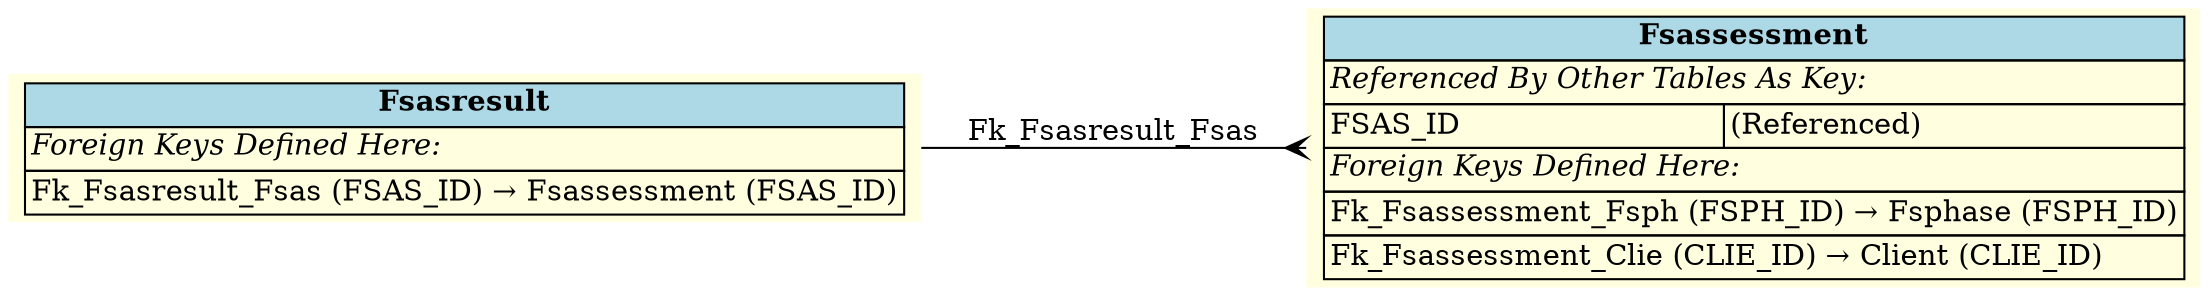 digraph ERD {
  rankdir=LR;
  node [shape=plaintext, style=filled, fillcolor=lightyellow];
  edge [arrowhead=crow, arrowtail=none, dir=both, labelfontsize=10];

  "Fsasresult" [
    label=<
    <TABLE BORDER="0" CELLBORDER="1" CELLSPACING="0" BGCOLOR="lightyellow">
      <TR><TD COLSPAN="2" BGCOLOR="lightblue"><B>Fsasresult</B></TD></TR>
      <TR><TD COLSPAN="2" ALIGN="LEFT"><I>Foreign Keys Defined Here:</I></TD></TR>
      <TR><TD ALIGN="LEFT" COLSPAN="2">Fk_Fsasresult_Fsas (FSAS_ID) &rarr; Fsassessment (FSAS_ID)</TD></TR>
    </TABLE>
    >
  ];

  "Fsassessment" [
    label=<
    <TABLE BORDER="0" CELLBORDER="1" CELLSPACING="0" BGCOLOR="lightyellow">
      <TR><TD COLSPAN="2" BGCOLOR="lightblue"><B>Fsassessment</B></TD></TR>
      <TR><TD COLSPAN="2" ALIGN="LEFT"><I>Referenced By Other Tables As Key:</I></TD></TR>
      <TR><TD ALIGN="LEFT">FSAS_ID</TD><TD ALIGN="LEFT">(Referenced)</TD></TR>
      <TR><TD COLSPAN="2" ALIGN="LEFT"><I>Foreign Keys Defined Here:</I></TD></TR>
      <TR><TD ALIGN="LEFT" COLSPAN="2">Fk_Fsassessment_Fsph (FSPH_ID) &rarr; Fsphase (FSPH_ID)</TD></TR>
      <TR><TD ALIGN="LEFT" COLSPAN="2">Fk_Fsassessment_Clie (CLIE_ID) &rarr; Client (CLIE_ID)</TD></TR>
    </TABLE>
    >
  ];

  "Fsasresult" -> "Fsassessment" [label=" Fk_Fsasresult_Fsas "];
}
